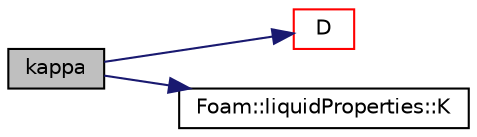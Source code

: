 digraph "kappa"
{
  bgcolor="transparent";
  edge [fontname="Helvetica",fontsize="10",labelfontname="Helvetica",labelfontsize="10"];
  node [fontname="Helvetica",fontsize="10",shape=record];
  rankdir="LR";
  Node1 [label="kappa",height=0.2,width=0.4,color="black", fillcolor="grey75", style="filled", fontcolor="black"];
  Node1 -> Node2 [color="midnightblue",fontsize="10",style="solid",fontname="Helvetica"];
  Node2 [label="D",height=0.2,width=0.4,color="red",URL="$a01391.html#a64d70a485a53f43d27b5747c30a4bdbd",tooltip="Return diffusivity [m2/s]. "];
  Node1 -> Node3 [color="midnightblue",fontsize="10",style="solid",fontname="Helvetica"];
  Node3 [label="Foam::liquidProperties::K",height=0.2,width=0.4,color="black",URL="$a01393.html#af8bc8cf9f1b34f18147d937a4441d204",tooltip="Liquid thermal conductivity [W/(m K)]. "];
}
